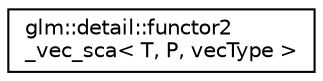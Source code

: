digraph "Graphical Class Hierarchy"
{
  edge [fontname="Helvetica",fontsize="10",labelfontname="Helvetica",labelfontsize="10"];
  node [fontname="Helvetica",fontsize="10",shape=record];
  rankdir="LR";
  Node1 [label="glm::detail::functor2\l_vec_sca\< T, P, vecType \>",height=0.2,width=0.4,color="black", fillcolor="white", style="filled",URL="$structglm_1_1detail_1_1functor2__vec__sca.html"];
}
